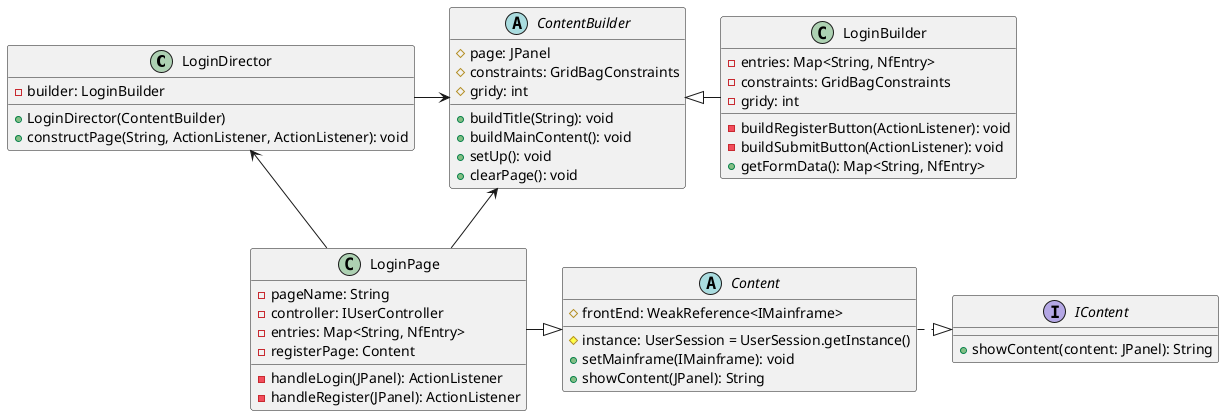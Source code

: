 @startuml
'https://plantuml.com/sequence-diagram
class LoginDirector {
    -builder: LoginBuilder

    +LoginDirector(ContentBuilder)
    +constructPage(String, ActionListener, ActionListener): void
}

abstract class ContentBuilder {
    #page: JPanel
    #constraints: GridBagConstraints
    #gridy: int

    +buildTitle(String): void
    +buildMainContent(): void
    +setUp(): void
    +clearPage(): void
}

class LoginBuilder {
    -entries: Map<String, NfEntry>
    -constraints: GridBagConstraints
    -gridy: int

    -buildRegisterButton(ActionListener): void
    -buildSubmitButton(ActionListener): void
    +getFormData(): Map<String, NfEntry>
}

class LoginPage {
    -pageName: String
    -controller: IUserController
    -entries: Map<String, NfEntry>
    -registerPage: Content

    -handleLogin(JPanel): ActionListener
    -handleRegister(JPanel): ActionListener
}

abstract class Content {
    #instance: UserSession = UserSession.getInstance()
    #frontEnd: WeakReference<IMainframe>

    +setMainframe(IMainframe): void
    +showContent(JPanel): String
}

interface IContent {
  +showContent(content: JPanel): String
}

LoginDirector -right-> ContentBuilder
LoginBuilder -left-|> ContentBuilder
LoginPage -up-> LoginDirector
LoginPage -up-> ContentBuilder
Content <|-left-- LoginPage
IContent <|.left. Content

@enduml
